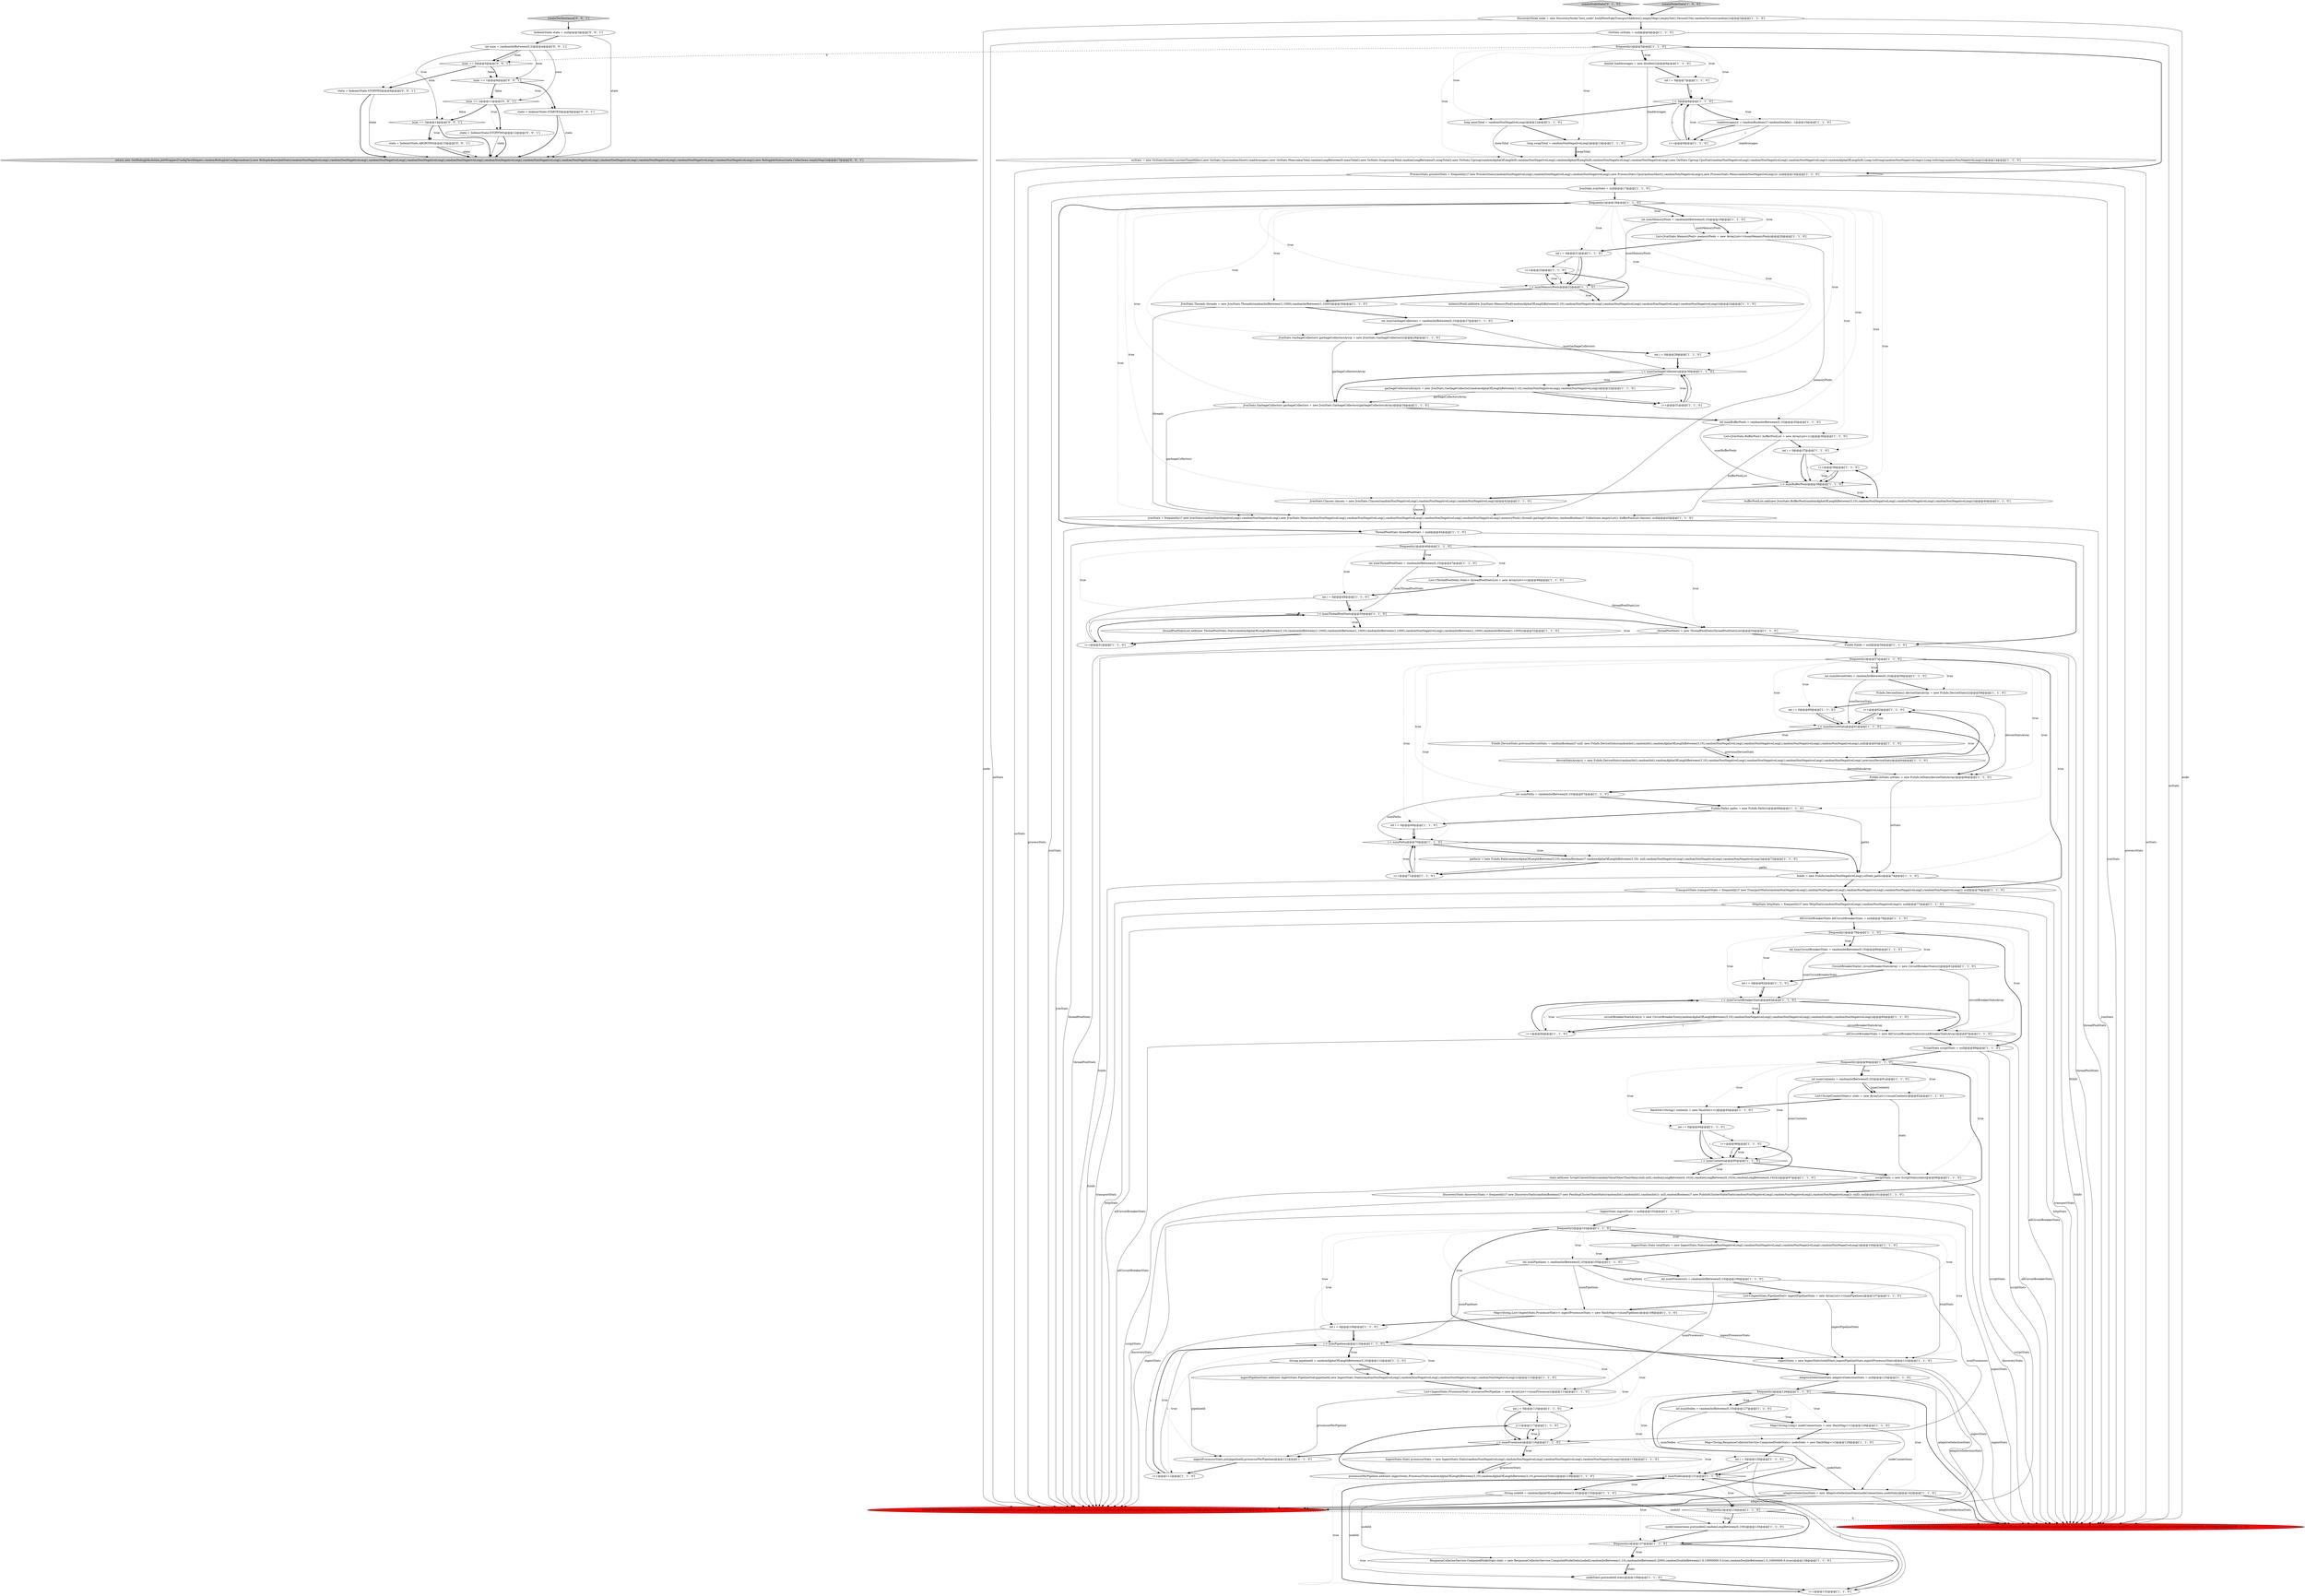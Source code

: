 digraph {
101 [style = filled, label = "i++@@@62@@@['1', '1', '0']", fillcolor = white, shape = ellipse image = "AAA0AAABBB1BBB"];
102 [style = filled, label = "i++@@@23@@@['1', '1', '0']", fillcolor = white, shape = ellipse image = "AAA0AAABBB1BBB"];
21 [style = filled, label = "i++@@@132@@@['1', '1', '0']", fillcolor = white, shape = ellipse image = "AAA0AAABBB1BBB"];
13 [style = filled, label = "CircuitBreakerStats(( circuitBreakerStatsArray = new CircuitBreakerStats((((@@@81@@@['1', '1', '0']", fillcolor = white, shape = ellipse image = "AAA0AAABBB1BBB"];
115 [style = filled, label = "long swapTotal = randomNonNegativeLong()@@@13@@@['1', '1', '0']", fillcolor = white, shape = ellipse image = "AAA0AAABBB1BBB"];
34 [style = filled, label = "long memTotal = randomNonNegativeLong()@@@12@@@['1', '1', '0']", fillcolor = white, shape = ellipse image = "AAA0AAABBB1BBB"];
95 [style = filled, label = "int j = 0@@@115@@@['1', '1', '0']", fillcolor = white, shape = ellipse image = "AAA0AAABBB1BBB"];
58 [style = filled, label = "TransportStats transportStats = frequently()? new TransportStats(randomNonNegativeLong(),randomNonNegativeLong(),randomNonNegativeLong(),randomNonNegativeLong(),randomNonNegativeLong()): null@@@76@@@['1', '1', '0']", fillcolor = white, shape = ellipse image = "AAA0AAABBB1BBB"];
19 [style = filled, label = "int numCircuitBreakerStats = randomIntBetween(0,10)@@@80@@@['1', '1', '0']", fillcolor = white, shape = ellipse image = "AAA0AAABBB1BBB"];
67 [style = filled, label = "int i = 0@@@37@@@['1', '1', '0']", fillcolor = white, shape = ellipse image = "AAA0AAABBB1BBB"];
131 [style = filled, label = "createTestInstance['0', '0', '1']", fillcolor = lightgray, shape = diamond image = "AAA0AAABBB3BBB"];
87 [style = filled, label = "List<JvmStats.MemoryPool> memoryPools = new ArrayList<>(numMemoryPools)@@@20@@@['1', '1', '0']", fillcolor = white, shape = ellipse image = "AAA0AAABBB1BBB"];
52 [style = filled, label = "threadPoolStatsList.add(new ThreadPoolStats.Stats(randomAlphaOfLengthBetween(3,10),randomIntBetween(1,1000),randomIntBetween(1,1000),randomIntBetween(1,1000),randomNonNegativeLong(),randomIntBetween(1,1000),randomIntBetween(1,1000)))@@@52@@@['1', '1', '0']", fillcolor = white, shape = ellipse image = "AAA0AAABBB1BBB"];
73 [style = filled, label = "nodeConnections.put(nodeId,randomLongBetween(0,100))@@@135@@@['1', '1', '0']", fillcolor = white, shape = ellipse image = "AAA0AAABBB1BBB"];
122 [style = filled, label = "return new NodeStats(node,randomNonNegativeLong(),null,osStats,processStats,jvmStats,threadPoolStats,fsInfo,transportStats,httpStats,allCircuitBreakerStats,scriptStats,discoveryStats,ingestStats,adaptiveSelectionStats,null)@@@144@@@['0', '1', '0']", fillcolor = red, shape = ellipse image = "AAA1AAABBB2BBB"];
128 [style = filled, label = "IndexerState state = null@@@3@@@['0', '0', '1']", fillcolor = white, shape = ellipse image = "AAA0AAABBB3BBB"];
75 [style = filled, label = "List<JvmStats.BufferPool> bufferPoolList = new ArrayList<>()@@@36@@@['1', '1', '0']", fillcolor = white, shape = ellipse image = "AAA0AAABBB1BBB"];
123 [style = filled, label = "num == 2@@@11@@@['0', '0', '1']", fillcolor = white, shape = diamond image = "AAA0AAABBB3BBB"];
72 [style = filled, label = "allCircuitBreakerStats = new AllCircuitBreakerStats(circuitBreakerStatsArray)@@@87@@@['1', '1', '0']", fillcolor = white, shape = ellipse image = "AAA0AAABBB1BBB"];
27 [style = filled, label = "int i = 0@@@29@@@['1', '1', '0']", fillcolor = white, shape = ellipse image = "AAA0AAABBB1BBB"];
127 [style = filled, label = "num == 3@@@14@@@['0', '0', '1']", fillcolor = white, shape = diamond image = "AAA0AAABBB3BBB"];
77 [style = filled, label = "i < numDeviceStats@@@61@@@['1', '1', '0']", fillcolor = white, shape = diamond image = "AAA0AAABBB1BBB"];
80 [style = filled, label = "i++@@@39@@@['1', '1', '0']", fillcolor = white, shape = ellipse image = "AAA0AAABBB1BBB"];
70 [style = filled, label = "int numDeviceStats = randomIntBetween(0,10)@@@58@@@['1', '1', '0']", fillcolor = white, shape = ellipse image = "AAA0AAABBB1BBB"];
12 [style = filled, label = "AllCircuitBreakerStats allCircuitBreakerStats = null@@@78@@@['1', '1', '0']", fillcolor = white, shape = ellipse image = "AAA0AAABBB1BBB"];
120 [style = filled, label = "frequently()@@@79@@@['1', '1', '0']", fillcolor = white, shape = diamond image = "AAA0AAABBB1BBB"];
35 [style = filled, label = "int i = 0@@@109@@@['1', '1', '0']", fillcolor = white, shape = ellipse image = "AAA0AAABBB1BBB"];
53 [style = filled, label = "loadAverages(i( = randomBoolean()? randomDouble(): -1@@@10@@@['1', '1', '0']", fillcolor = white, shape = ellipse image = "AAA0AAABBB1BBB"];
126 [style = filled, label = "state = IndexerState.STARTED@@@9@@@['0', '0', '1']", fillcolor = white, shape = ellipse image = "AAA0AAABBB3BBB"];
134 [style = filled, label = "state = IndexerState.STOPPED@@@6@@@['0', '0', '1']", fillcolor = white, shape = ellipse image = "AAA0AAABBB3BBB"];
69 [style = filled, label = "frequently()@@@90@@@['1', '1', '0']", fillcolor = white, shape = diamond image = "AAA0AAABBB1BBB"];
89 [style = filled, label = "bufferPoolList.add(new JvmStats.BufferPool(randomAlphaOfLengthBetween(3,10),randomNonNegativeLong(),randomNonNegativeLong(),randomNonNegativeLong()))@@@40@@@['1', '1', '0']", fillcolor = white, shape = ellipse image = "AAA0AAABBB1BBB"];
14 [style = filled, label = "ingestProcessorStats.put(pipelineId,processorPerPipeline)@@@121@@@['1', '1', '0']", fillcolor = white, shape = ellipse image = "AAA0AAABBB1BBB"];
112 [style = filled, label = "i < numNodes@@@131@@@['1', '1', '0']", fillcolor = white, shape = diamond image = "AAA0AAABBB1BBB"];
2 [style = filled, label = "int numNodes = randomIntBetween(0,10)@@@127@@@['1', '1', '0']", fillcolor = white, shape = ellipse image = "AAA0AAABBB1BBB"];
121 [style = filled, label = "createNodeStats['0', '1', '0']", fillcolor = lightgray, shape = diamond image = "AAA0AAABBB2BBB"];
18 [style = filled, label = "garbageCollectorsArray(i( = new JvmStats.GarbageCollector(randomAlphaOfLengthBetween(3,10),randomNonNegativeLong(),randomNonNegativeLong())@@@32@@@['1', '1', '0']", fillcolor = white, shape = ellipse image = "AAA0AAABBB1BBB"];
76 [style = filled, label = "j++@@@117@@@['1', '1', '0']", fillcolor = white, shape = ellipse image = "AAA0AAABBB1BBB"];
92 [style = filled, label = "int numGarbageCollectors = randomIntBetween(0,10)@@@27@@@['1', '1', '0']", fillcolor = white, shape = ellipse image = "AAA0AAABBB1BBB"];
16 [style = filled, label = "frequently()@@@18@@@['1', '1', '0']", fillcolor = white, shape = diamond image = "AAA0AAABBB1BBB"];
11 [style = filled, label = "FsInfo fsInfo = null@@@56@@@['1', '1', '0']", fillcolor = white, shape = ellipse image = "AAA0AAABBB1BBB"];
5 [style = filled, label = "String nodeId = randomAlphaOfLengthBetween(3,10)@@@133@@@['1', '1', '0']", fillcolor = white, shape = ellipse image = "AAA0AAABBB1BBB"];
50 [style = filled, label = "fsInfo = new FsInfo(randomNonNegativeLong(),ioStats,paths)@@@74@@@['1', '1', '0']", fillcolor = white, shape = ellipse image = "AAA0AAABBB1BBB"];
29 [style = filled, label = "int numBufferPools = randomIntBetween(0,10)@@@35@@@['1', '1', '0']", fillcolor = white, shape = ellipse image = "AAA0AAABBB1BBB"];
104 [style = filled, label = "i++@@@71@@@['1', '1', '0']", fillcolor = white, shape = ellipse image = "AAA0AAABBB1BBB"];
32 [style = filled, label = "int i = 0@@@130@@@['1', '1', '0']", fillcolor = white, shape = ellipse image = "AAA0AAABBB1BBB"];
48 [style = filled, label = "JvmStats.GarbageCollectors garbageCollectors = new JvmStats.GarbageCollectors(garbageCollectorsArray)@@@34@@@['1', '1', '0']", fillcolor = white, shape = ellipse image = "AAA0AAABBB1BBB"];
68 [style = filled, label = "paths(i( = new FsInfo.Path(randomAlphaOfLengthBetween(3,10),randomBoolean()? randomAlphaOfLengthBetween(3,10): null,randomNonNegativeLong(),randomNonNegativeLong(),randomNonNegativeLong())@@@72@@@['1', '1', '0']", fillcolor = white, shape = ellipse image = "AAA0AAABBB1BBB"];
7 [style = filled, label = "DiscoveryNode node = new DiscoveryNode(\"test_node\",buildNewFakeTransportAddress(),emptyMap(),emptySet(),VersionUtils.randomVersion(random()))@@@3@@@['1', '1', '0']", fillcolor = white, shape = ellipse image = "AAA0AAABBB1BBB"];
56 [style = filled, label = "List<IngestStats.PipelineStat> ingestPipelineStats = new ArrayList<>(numPipelines)@@@107@@@['1', '1', '0']", fillcolor = white, shape = ellipse image = "AAA0AAABBB1BBB"];
82 [style = filled, label = "int numThreadPoolStats = randomIntBetween(0,10)@@@47@@@['1', '1', '0']", fillcolor = white, shape = ellipse image = "AAA0AAABBB1BBB"];
93 [style = filled, label = "ingestStats = new IngestStats(totalStats,ingestPipelineStats,ingestProcessorStats)@@@123@@@['1', '1', '0']", fillcolor = white, shape = ellipse image = "AAA0AAABBB1BBB"];
96 [style = filled, label = "i < numThreadPoolStats@@@50@@@['1', '1', '0']", fillcolor = white, shape = diamond image = "AAA0AAABBB1BBB"];
81 [style = filled, label = "processorPerPipeline.add(new IngestStats.ProcessorStat(randomAlphaOfLengthBetween(3,10),randomAlphaOfLengthBetween(3,10),processorStats))@@@119@@@['1', '1', '0']", fillcolor = white, shape = ellipse image = "AAA0AAABBB1BBB"];
40 [style = filled, label = "ProcessStats processStats = frequently()? new ProcessStats(randomNonNegativeLong(),randomNonNegativeLong(),randomNonNegativeLong(),new ProcessStats.Cpu(randomShort(),randomNonNegativeLong()),new ProcessStats.Mem(randomNonNegativeLong())): null@@@16@@@['1', '1', '0']", fillcolor = white, shape = ellipse image = "AAA0AAABBB1BBB"];
91 [style = filled, label = "IngestStats ingestStats = null@@@102@@@['1', '1', '0']", fillcolor = white, shape = ellipse image = "AAA0AAABBB1BBB"];
61 [style = filled, label = "frequently()@@@57@@@['1', '1', '0']", fillcolor = white, shape = diamond image = "AAA0AAABBB1BBB"];
111 [style = filled, label = "HttpStats httpStats = frequently()? new HttpStats(randomNonNegativeLong(),randomNonNegativeLong()): null@@@77@@@['1', '1', '0']", fillcolor = white, shape = ellipse image = "AAA0AAABBB1BBB"];
64 [style = filled, label = "ThreadPoolStats threadPoolStats = null@@@45@@@['1', '1', '0']", fillcolor = white, shape = ellipse image = "AAA0AAABBB1BBB"];
79 [style = filled, label = "FsInfo.DeviceStats(( deviceStatsArray = new FsInfo.DeviceStats((((@@@59@@@['1', '1', '0']", fillcolor = white, shape = ellipse image = "AAA0AAABBB1BBB"];
129 [style = filled, label = "num == 0@@@5@@@['0', '0', '1']", fillcolor = white, shape = diamond image = "AAA0AAABBB3BBB"];
65 [style = filled, label = "int i = 0@@@60@@@['1', '1', '0']", fillcolor = white, shape = ellipse image = "AAA0AAABBB1BBB"];
57 [style = filled, label = "stats.add(new ScriptContextStats(randomValueOtherThanMany(null,null),randomLongBetween(0,1024),randomLongBetween(0,1024),randomLongBetween(0,1024)))@@@97@@@['1', '1', '0']", fillcolor = white, shape = ellipse image = "AAA0AAABBB1BBB"];
36 [style = filled, label = "i < numMemoryPools@@@22@@@['1', '1', '0']", fillcolor = white, shape = diamond image = "AAA0AAABBB1BBB"];
98 [style = filled, label = "JvmStats.GarbageCollector(( garbageCollectorsArray = new JvmStats.GarbageCollector((((@@@28@@@['1', '1', '0']", fillcolor = white, shape = ellipse image = "AAA0AAABBB1BBB"];
113 [style = filled, label = "int i = 0@@@7@@@['1', '1', '0']", fillcolor = white, shape = ellipse image = "AAA0AAABBB1BBB"];
109 [style = filled, label = "DiscoveryStats discoveryStats = frequently()? new DiscoveryStats(randomBoolean()? new PendingClusterStateStats(randomInt(),randomInt(),randomInt()): null,randomBoolean()? new PublishClusterStateStats(randomNonNegativeLong(),randomNonNegativeLong(),randomNonNegativeLong()): null): null@@@101@@@['1', '1', '0']", fillcolor = white, shape = ellipse image = "AAA0AAABBB1BBB"];
55 [style = filled, label = "i < numCircuitBreakerStats@@@83@@@['1', '1', '0']", fillcolor = white, shape = diamond image = "AAA0AAABBB1BBB"];
84 [style = filled, label = "i < numBufferPools@@@38@@@['1', '1', '0']", fillcolor = white, shape = diamond image = "AAA0AAABBB1BBB"];
74 [style = filled, label = "JvmStats.Threads threads = new JvmStats.Threads(randomIntBetween(1,1000),randomIntBetween(1,1000))@@@26@@@['1', '1', '0']", fillcolor = white, shape = ellipse image = "AAA0AAABBB1BBB"];
108 [style = filled, label = "FsInfo.Path(( paths = new FsInfo.Path((((@@@68@@@['1', '1', '0']", fillcolor = white, shape = ellipse image = "AAA0AAABBB1BBB"];
30 [style = filled, label = "frequently()@@@126@@@['1', '1', '0']", fillcolor = white, shape = diamond image = "AAA0AAABBB1BBB"];
106 [style = filled, label = "int i = 0@@@94@@@['1', '1', '0']", fillcolor = white, shape = ellipse image = "AAA0AAABBB1BBB"];
9 [style = filled, label = "List<ScriptContextStats> stats = new ArrayList<>(numContents)@@@92@@@['1', '1', '0']", fillcolor = white, shape = ellipse image = "AAA0AAABBB1BBB"];
25 [style = filled, label = "ResponseCollectorService.ComputedNodeStats stats = new ResponseCollectorService.ComputedNodeStats(nodeId,randomIntBetween(1,10),randomIntBetween(0,2000),randomDoubleBetween(1.0,10000000.0,true),randomDoubleBetween(1.0,10000000.0,true))@@@138@@@['1', '1', '0']", fillcolor = white, shape = ellipse image = "AAA0AAABBB1BBB"];
100 [style = filled, label = "i++@@@31@@@['1', '1', '0']", fillcolor = white, shape = ellipse image = "AAA0AAABBB1BBB"];
110 [style = filled, label = "i++@@@96@@@['1', '1', '0']", fillcolor = white, shape = ellipse image = "AAA0AAABBB1BBB"];
33 [style = filled, label = "i < numContents@@@95@@@['1', '1', '0']", fillcolor = white, shape = diamond image = "AAA0AAABBB1BBB"];
85 [style = filled, label = "int i = 0@@@82@@@['1', '1', '0']", fillcolor = white, shape = ellipse image = "AAA0AAABBB1BBB"];
17 [style = filled, label = "osStats = new OsStats(System.currentTimeMillis(),new OsStats.Cpu(randomShort(),loadAverages),new OsStats.Mem(memTotal,randomLongBetween(0,memTotal)),new OsStats.Swap(swapTotal,randomLongBetween(0,swapTotal)),new OsStats.Cgroup(randomAlphaOfLength(8),randomNonNegativeLong(),randomAlphaOfLength(8),randomNonNegativeLong(),randomNonNegativeLong(),new OsStats.Cgroup.CpuStat(randomNonNegativeLong(),randomNonNegativeLong(),randomNonNegativeLong()),randomAlphaOfLength(8),Long.toString(randomNonNegativeLong()),Long.toString(randomNonNegativeLong())))@@@14@@@['1', '1', '0']", fillcolor = white, shape = ellipse image = "AAA0AAABBB1BBB"];
47 [style = filled, label = "int numMemoryPools = randomIntBetween(0,10)@@@19@@@['1', '1', '0']", fillcolor = white, shape = ellipse image = "AAA0AAABBB1BBB"];
60 [style = filled, label = "HashSet<String> contexts = new HashSet<>()@@@93@@@['1', '1', '0']", fillcolor = white, shape = ellipse image = "AAA0AAABBB1BBB"];
51 [style = filled, label = "int numPaths = randomIntBetween(0,10)@@@67@@@['1', '1', '0']", fillcolor = white, shape = ellipse image = "AAA0AAABBB1BBB"];
38 [style = filled, label = "i < numPipelines@@@110@@@['1', '1', '0']", fillcolor = white, shape = diamond image = "AAA0AAABBB1BBB"];
107 [style = filled, label = "i < numGarbageCollectors@@@30@@@['1', '1', '0']", fillcolor = white, shape = diamond image = "AAA0AAABBB1BBB"];
59 [style = filled, label = "String pipelineId = randomAlphaOfLengthBetween(3,10)@@@112@@@['1', '1', '0']", fillcolor = white, shape = ellipse image = "AAA0AAABBB1BBB"];
118 [style = filled, label = "int numProcessors = randomIntBetween(0,10)@@@106@@@['1', '1', '0']", fillcolor = white, shape = ellipse image = "AAA0AAABBB1BBB"];
116 [style = filled, label = "int i = 0@@@69@@@['1', '1', '0']", fillcolor = white, shape = ellipse image = "AAA0AAABBB1BBB"];
8 [style = filled, label = "threadPoolStats = new ThreadPoolStats(threadPoolStatsList)@@@54@@@['1', '1', '0']", fillcolor = white, shape = ellipse image = "AAA0AAABBB1BBB"];
83 [style = filled, label = "createNodeStats['1', '0', '0']", fillcolor = lightgray, shape = diamond image = "AAA0AAABBB1BBB"];
105 [style = filled, label = "nodeStats.put(nodeId,stats)@@@139@@@['1', '1', '0']", fillcolor = white, shape = ellipse image = "AAA0AAABBB1BBB"];
39 [style = filled, label = "Map<String,Long> nodeConnections = new HashMap<>()@@@128@@@['1', '1', '0']", fillcolor = white, shape = ellipse image = "AAA0AAABBB1BBB"];
4 [style = filled, label = "i++@@@111@@@['1', '1', '0']", fillcolor = white, shape = ellipse image = "AAA0AAABBB1BBB"];
41 [style = filled, label = "frequently()@@@5@@@['1', '1', '0']", fillcolor = white, shape = diamond image = "AAA0AAABBB1BBB"];
133 [style = filled, label = "int num = randomIntBetween(0,3)@@@4@@@['0', '0', '1']", fillcolor = white, shape = ellipse image = "AAA0AAABBB3BBB"];
71 [style = filled, label = "JvmStats jvmStats = null@@@17@@@['1', '1', '0']", fillcolor = white, shape = ellipse image = "AAA0AAABBB1BBB"];
46 [style = filled, label = "return new NodeStats(node,randomNonNegativeLong(),null,osStats,processStats,jvmStats,threadPoolStats,fsInfo,transportStats,httpStats,allCircuitBreakerStats,scriptStats,discoveryStats,ingestStats,adaptiveSelectionStats)@@@144@@@['1', '0', '0']", fillcolor = red, shape = ellipse image = "AAA1AAABBB1BBB"];
54 [style = filled, label = "ingestPipelineStats.add(new IngestStats.PipelineStat(pipelineId,new IngestStats.Stats(randomNonNegativeLong(),randomNonNegativeLong(),randomNonNegativeLong(),randomNonNegativeLong())))@@@113@@@['1', '1', '0']", fillcolor = white, shape = ellipse image = "AAA0AAABBB1BBB"];
3 [style = filled, label = "i++@@@9@@@['1', '1', '0']", fillcolor = white, shape = ellipse image = "AAA0AAABBB1BBB"];
117 [style = filled, label = "int i = 0@@@21@@@['1', '1', '0']", fillcolor = white, shape = ellipse image = "AAA0AAABBB1BBB"];
43 [style = filled, label = "frequently()@@@137@@@['1', '1', '0']", fillcolor = white, shape = diamond image = "AAA0AAABBB1BBB"];
6 [style = filled, label = "i++@@@84@@@['1', '1', '0']", fillcolor = white, shape = ellipse image = "AAA0AAABBB1BBB"];
44 [style = filled, label = "i++@@@51@@@['1', '1', '0']", fillcolor = white, shape = ellipse image = "AAA0AAABBB1BBB"];
86 [style = filled, label = "OsStats osStats = null@@@4@@@['1', '1', '0']", fillcolor = white, shape = ellipse image = "AAA0AAABBB1BBB"];
66 [style = filled, label = "i < 3@@@8@@@['1', '1', '0']", fillcolor = white, shape = diamond image = "AAA0AAABBB1BBB"];
15 [style = filled, label = "List<ThreadPoolStats.Stats> threadPoolStatsList = new ArrayList<>()@@@48@@@['1', '1', '0']", fillcolor = white, shape = ellipse image = "AAA0AAABBB1BBB"];
124 [style = filled, label = "state = IndexerState.ABORTING@@@15@@@['0', '0', '1']", fillcolor = white, shape = ellipse image = "AAA0AAABBB3BBB"];
88 [style = filled, label = "adaptiveSelectionStats = new AdaptiveSelectionStats(nodeConnections,nodeStats)@@@142@@@['1', '1', '0']", fillcolor = white, shape = ellipse image = "AAA0AAABBB1BBB"];
90 [style = filled, label = "jvmStats = frequently()? new JvmStats(randomNonNegativeLong(),randomNonNegativeLong(),new JvmStats.Mem(randomNonNegativeLong(),randomNonNegativeLong(),randomNonNegativeLong(),randomNonNegativeLong(),randomNonNegativeLong(),memoryPools),threads,garbageCollectors,randomBoolean()? Collections.emptyList(): bufferPoolList,classes): null@@@43@@@['1', '1', '0']", fillcolor = white, shape = ellipse image = "AAA0AAABBB1BBB"];
103 [style = filled, label = "List<IngestStats.ProcessorStat> processorPerPipeline = new ArrayList<>(numProcessors)@@@114@@@['1', '1', '0']", fillcolor = white, shape = ellipse image = "AAA0AAABBB1BBB"];
31 [style = filled, label = "frequently()@@@134@@@['1', '1', '0']", fillcolor = white, shape = diamond image = "AAA0AAABBB1BBB"];
28 [style = filled, label = "int numPipelines = randomIntBetween(0,10)@@@105@@@['1', '1', '0']", fillcolor = white, shape = ellipse image = "AAA0AAABBB1BBB"];
94 [style = filled, label = "double loadAverages = new double((((@@@6@@@['1', '1', '0']", fillcolor = white, shape = ellipse image = "AAA0AAABBB1BBB"];
20 [style = filled, label = "Map<String,List<IngestStats.ProcessorStat>> ingestProcessorStats = new HashMap<>(numPipelines)@@@108@@@['1', '1', '0']", fillcolor = white, shape = ellipse image = "AAA0AAABBB1BBB"];
23 [style = filled, label = "j < numProcessors@@@116@@@['1', '1', '0']", fillcolor = white, shape = diamond image = "AAA0AAABBB1BBB"];
63 [style = filled, label = "frequently()@@@103@@@['1', '1', '0']", fillcolor = white, shape = diamond image = "AAA0AAABBB1BBB"];
0 [style = filled, label = "FsInfo.IoStats ioStats = new FsInfo.IoStats(deviceStatsArray)@@@66@@@['1', '1', '0']", fillcolor = white, shape = ellipse image = "AAA0AAABBB1BBB"];
42 [style = filled, label = "ScriptStats scriptStats = null@@@89@@@['1', '1', '0']", fillcolor = white, shape = ellipse image = "AAA0AAABBB1BBB"];
45 [style = filled, label = "memoryPools.add(new JvmStats.MemoryPool(randomAlphaOfLengthBetween(3,10),randomNonNegativeLong(),randomNonNegativeLong(),randomNonNegativeLong(),randomNonNegativeLong()))@@@24@@@['1', '1', '0']", fillcolor = white, shape = ellipse image = "AAA0AAABBB1BBB"];
24 [style = filled, label = "Map<String,ResponseCollectorService.ComputedNodeStats> nodeStats = new HashMap<>()@@@129@@@['1', '1', '0']", fillcolor = white, shape = ellipse image = "AAA0AAABBB1BBB"];
1 [style = filled, label = "AdaptiveSelectionStats adaptiveSelectionStats = null@@@125@@@['1', '1', '0']", fillcolor = white, shape = ellipse image = "AAA0AAABBB1BBB"];
99 [style = filled, label = "IngestStats.Stats processorStats = new IngestStats.Stats(randomNonNegativeLong(),randomNonNegativeLong(),randomNonNegativeLong(),randomNonNegativeLong())@@@118@@@['1', '1', '0']", fillcolor = white, shape = ellipse image = "AAA0AAABBB1BBB"];
49 [style = filled, label = "IngestStats.Stats totalStats = new IngestStats.Stats(randomNonNegativeLong(),randomNonNegativeLong(),randomNonNegativeLong(),randomNonNegativeLong())@@@104@@@['1', '1', '0']", fillcolor = white, shape = ellipse image = "AAA0AAABBB1BBB"];
114 [style = filled, label = "circuitBreakerStatsArray(i( = new CircuitBreakerStats(randomAlphaOfLengthBetween(3,10),randomNonNegativeLong(),randomNonNegativeLong(),randomDouble(),randomNonNegativeLong())@@@85@@@['1', '1', '0']", fillcolor = white, shape = ellipse image = "AAA0AAABBB1BBB"];
78 [style = filled, label = "i < numPaths@@@70@@@['1', '1', '0']", fillcolor = white, shape = diamond image = "AAA0AAABBB1BBB"];
37 [style = filled, label = "frequently()@@@46@@@['1', '1', '0']", fillcolor = white, shape = diamond image = "AAA0AAABBB1BBB"];
62 [style = filled, label = "scriptStats = new ScriptStats(stats)@@@99@@@['1', '1', '0']", fillcolor = white, shape = ellipse image = "AAA0AAABBB1BBB"];
22 [style = filled, label = "int i = 0@@@49@@@['1', '1', '0']", fillcolor = white, shape = ellipse image = "AAA0AAABBB1BBB"];
26 [style = filled, label = "FsInfo.DeviceStats previousDeviceStats = randomBoolean()? null: new FsInfo.DeviceStats(randomInt(),randomInt(),randomAlphaOfLengthBetween(3,10),randomNonNegativeLong(),randomNonNegativeLong(),randomNonNegativeLong(),randomNonNegativeLong(),null)@@@63@@@['1', '1', '0']", fillcolor = white, shape = ellipse image = "AAA0AAABBB1BBB"];
132 [style = filled, label = "return new GetRollupJobsAction.JobWrapper(ConfigTestHelpers.randomRollupJobConfig(random()),new RollupIndexerJobStats(randomNonNegativeLong(),randomNonNegativeLong(),randomNonNegativeLong(),randomNonNegativeLong(),randomNonNegativeLong(),randomNonNegativeLong(),randomNonNegativeLong(),randomNonNegativeLong(),randomNonNegativeLong(),randomNonNegativeLong(),randomNonNegativeLong(),randomNonNegativeLong()),new RollupJobStatus(state,Collections.emptyMap()))@@@17@@@['0', '0', '1']", fillcolor = lightgray, shape = ellipse image = "AAA0AAABBB3BBB"];
10 [style = filled, label = "int numContents = randomIntBetween(0,20)@@@91@@@['1', '1', '0']", fillcolor = white, shape = ellipse image = "AAA0AAABBB1BBB"];
119 [style = filled, label = "deviceStatsArray(i( = new FsInfo.DeviceStats(randomInt(),randomInt(),randomAlphaOfLengthBetween(3,10),randomNonNegativeLong(),randomNonNegativeLong(),randomNonNegativeLong(),randomNonNegativeLong(),previousDeviceStats)@@@64@@@['1', '1', '0']", fillcolor = white, shape = ellipse image = "AAA0AAABBB1BBB"];
125 [style = filled, label = "num == 1@@@8@@@['0', '0', '1']", fillcolor = white, shape = diamond image = "AAA0AAABBB3BBB"];
130 [style = filled, label = "state = IndexerState.STOPPING@@@12@@@['0', '0', '1']", fillcolor = white, shape = ellipse image = "AAA0AAABBB3BBB"];
97 [style = filled, label = "JvmStats.Classes classes = new JvmStats.Classes(randomNonNegativeLong(),randomNonNegativeLong(),randomNonNegativeLong())@@@42@@@['1', '1', '0']", fillcolor = white, shape = ellipse image = "AAA0AAABBB1BBB"];
37->11 [style = bold, label=""];
1->46 [style = solid, label="adaptiveSelectionStats"];
61->50 [style = dotted, label="true"];
12->46 [style = solid, label="allCircuitBreakerStats"];
24->32 [style = bold, label=""];
51->108 [style = bold, label=""];
58->111 [style = bold, label=""];
130->132 [style = solid, label="state"];
91->63 [style = bold, label=""];
112->5 [style = dotted, label="true"];
56->93 [style = solid, label="ingestPipelineStats"];
75->90 [style = solid, label="bufferPoolList"];
114->6 [style = solid, label="i"];
125->126 [style = dotted, label="true"];
17->122 [style = solid, label="osStats"];
30->46 [style = bold, label=""];
32->112 [style = solid, label="i"];
51->78 [style = solid, label="numPaths"];
32->112 [style = bold, label=""];
96->52 [style = dotted, label="true"];
59->54 [style = bold, label=""];
92->98 [style = bold, label=""];
73->43 [style = bold, label=""];
120->19 [style = bold, label=""];
1->122 [style = solid, label="adaptiveSelectionStats"];
88->122 [style = solid, label="adaptiveSelectionStats"];
67->84 [style = bold, label=""];
94->17 [style = solid, label="loadAverages"];
127->132 [style = bold, label=""];
113->66 [style = solid, label="i"];
23->14 [style = bold, label=""];
66->34 [style = bold, label=""];
119->101 [style = solid, label="i"];
24->88 [style = solid, label="nodeStats"];
8->46 [style = solid, label="threadPoolStats"];
36->45 [style = dotted, label="true"];
125->123 [style = bold, label=""];
84->97 [style = bold, label=""];
86->46 [style = solid, label="osStats"];
112->31 [style = dotted, label="true"];
44->96 [style = solid, label="i"];
38->23 [style = dotted, label="true"];
21->112 [style = bold, label=""];
76->23 [style = solid, label="j"];
27->107 [style = solid, label="i"];
113->66 [style = bold, label=""];
95->23 [style = solid, label="j"];
86->41 [style = bold, label=""];
5->25 [style = solid, label="nodeId"];
30->112 [style = dotted, label="true"];
53->17 [style = solid, label="loadAverages"];
91->46 [style = solid, label="ingestStats"];
16->90 [style = dotted, label="true"];
96->52 [style = bold, label=""];
61->78 [style = dotted, label="true"];
33->57 [style = bold, label=""];
88->122 [style = bold, label=""];
67->84 [style = solid, label="i"];
40->46 [style = solid, label="processStats"];
37->15 [style = dotted, label="true"];
68->50 [style = solid, label="paths"];
129->125 [style = dotted, label="false"];
116->78 [style = bold, label=""];
71->16 [style = bold, label=""];
59->54 [style = solid, label="pipelineId"];
7->122 [style = solid, label="node"];
12->122 [style = solid, label="allCircuitBreakerStats"];
41->34 [style = dotted, label="true"];
127->124 [style = dotted, label="true"];
16->87 [style = dotted, label="true"];
108->116 [style = bold, label=""];
63->49 [style = dotted, label="true"];
4->38 [style = solid, label="i"];
47->36 [style = solid, label="numMemoryPools"];
69->106 [style = dotted, label="true"];
31->43 [style = bold, label=""];
66->53 [style = dotted, label="true"];
98->27 [style = bold, label=""];
69->10 [style = bold, label=""];
16->74 [style = dotted, label="true"];
16->29 [style = dotted, label="true"];
77->101 [style = dotted, label="true"];
75->67 [style = bold, label=""];
16->47 [style = bold, label=""];
23->99 [style = bold, label=""];
63->49 [style = bold, label=""];
46->122 [style = dashed, label="0"];
10->33 [style = solid, label="numContents"];
120->72 [style = dotted, label="true"];
96->44 [style = dotted, label="true"];
120->55 [style = dotted, label="true"];
117->102 [style = solid, label="i"];
63->20 [style = dotted, label="true"];
45->102 [style = bold, label=""];
20->93 [style = solid, label="ingestProcessorStats"];
18->100 [style = solid, label="i"];
65->77 [style = solid, label="i"];
90->122 [style = solid, label="jvmStats"];
25->105 [style = solid, label="stats"];
109->91 [style = bold, label=""];
109->122 [style = solid, label="discoveryStats"];
0->51 [style = bold, label=""];
22->44 [style = solid, label="i"];
72->46 [style = solid, label="allCircuitBreakerStats"];
56->20 [style = bold, label=""];
39->88 [style = solid, label="nodeConnections"];
16->67 [style = dotted, label="true"];
55->72 [style = bold, label=""];
101->77 [style = bold, label=""];
38->93 [style = bold, label=""];
7->86 [style = bold, label=""];
58->46 [style = solid, label="transportStats"];
120->13 [style = dotted, label="true"];
16->64 [style = bold, label=""];
67->80 [style = solid, label="i"];
123->127 [style = bold, label=""];
69->10 [style = dotted, label="true"];
61->70 [style = dotted, label="true"];
84->89 [style = bold, label=""];
78->68 [style = dotted, label="true"];
124->132 [style = solid, label="state"];
108->50 [style = solid, label="paths"];
61->51 [style = dotted, label="true"];
70->79 [style = bold, label=""];
118->23 [style = solid, label="numProcessors"];
69->62 [style = dotted, label="true"];
25->105 [style = bold, label=""];
30->39 [style = dotted, label="true"];
129->134 [style = dotted, label="true"];
34->17 [style = solid, label="memTotal"];
11->46 [style = solid, label="fsInfo"];
41->17 [style = dotted, label="true"];
61->79 [style = dotted, label="true"];
5->105 [style = solid, label="nodeId"];
114->72 [style = solid, label="circuitBreakerStatsArray"];
4->38 [style = bold, label=""];
38->95 [style = dotted, label="true"];
112->21 [style = dotted, label="true"];
63->1 [style = bold, label=""];
123->130 [style = dotted, label="true"];
55->114 [style = bold, label=""];
127->124 [style = bold, label=""];
89->80 [style = bold, label=""];
47->87 [style = bold, label=""];
107->100 [style = dotted, label="true"];
105->21 [style = bold, label=""];
78->50 [style = bold, label=""];
2->39 [style = bold, label=""];
133->129 [style = bold, label=""];
77->119 [style = dotted, label="true"];
118->103 [style = solid, label="numProcessors"];
28->118 [style = bold, label=""];
128->133 [style = bold, label=""];
126->132 [style = solid, label="state"];
61->0 [style = dotted, label="true"];
69->60 [style = dotted, label="true"];
47->87 [style = solid, label="numMemoryPools"];
11->122 [style = solid, label="fsInfo"];
61->70 [style = bold, label=""];
64->122 [style = solid, label="threadPoolStats"];
78->68 [style = bold, label=""];
71->122 [style = solid, label="jvmStats"];
14->4 [style = bold, label=""];
102->36 [style = solid, label="i"];
36->102 [style = dotted, label="true"];
50->58 [style = bold, label=""];
16->36 [style = dotted, label="true"];
17->40 [style = bold, label=""];
49->28 [style = bold, label=""];
95->76 [style = solid, label="j"];
112->43 [style = dotted, label="true"];
65->77 [style = bold, label=""];
129->125 [style = bold, label=""];
30->88 [style = dotted, label="true"];
62->109 [style = bold, label=""];
17->46 [style = solid, label="osStats"];
6->55 [style = bold, label=""];
74->90 [style = solid, label="threads"];
16->84 [style = dotted, label="true"];
30->122 [style = bold, label=""];
9->62 [style = solid, label="stats"];
119->101 [style = bold, label=""];
42->46 [style = solid, label="scriptStats"];
16->27 [style = dotted, label="true"];
16->75 [style = dotted, label="true"];
37->82 [style = dotted, label="true"];
35->38 [style = solid, label="i"];
63->28 [style = dotted, label="true"];
97->90 [style = bold, label=""];
114->6 [style = bold, label=""];
37->96 [style = dotted, label="true"];
85->55 [style = solid, label="i"];
69->109 [style = bold, label=""];
128->132 [style = solid, label="state"];
69->33 [style = dotted, label="true"];
33->62 [style = bold, label=""];
22->96 [style = bold, label=""];
30->24 [style = dotted, label="true"];
26->119 [style = bold, label=""];
33->110 [style = dotted, label="true"];
38->59 [style = dotted, label="true"];
117->36 [style = solid, label="i"];
62->46 [style = solid, label="scriptStats"];
77->26 [style = dotted, label="true"];
117->36 [style = bold, label=""];
111->12 [style = bold, label=""];
36->74 [style = bold, label=""];
61->108 [style = dotted, label="true"];
20->35 [style = bold, label=""];
98->48 [style = solid, label="garbageCollectorsArray"];
26->119 [style = solid, label="previousDeviceStats"];
31->73 [style = bold, label=""];
103->95 [style = bold, label=""];
68->104 [style = bold, label=""];
48->29 [style = bold, label=""];
23->99 [style = dotted, label="true"];
112->88 [style = bold, label=""];
37->82 [style = bold, label=""];
1->30 [style = bold, label=""];
74->92 [style = bold, label=""];
61->65 [style = dotted, label="true"];
58->122 [style = solid, label="transportStats"];
16->107 [style = dotted, label="true"];
121->7 [style = bold, label=""];
13->85 [style = bold, label=""];
28->20 [style = solid, label="numPipelines"];
92->107 [style = solid, label="numGarbageCollectors"];
129->134 [style = bold, label=""];
35->38 [style = bold, label=""];
116->78 [style = solid, label="i"];
40->122 [style = solid, label="processStats"];
16->47 [style = dotted, label="true"];
19->55 [style = solid, label="numCircuitBreakerStats"];
8->11 [style = bold, label=""];
21->112 [style = solid, label="i"];
90->64 [style = bold, label=""];
60->106 [style = bold, label=""];
63->56 [style = dotted, label="true"];
33->57 [style = dotted, label="true"];
133->123 [style = solid, label="num"];
16->98 [style = dotted, label="true"];
106->110 [style = solid, label="i"];
125->123 [style = dotted, label="false"];
38->4 [style = dotted, label="true"];
41->94 [style = dotted, label="true"];
120->85 [style = dotted, label="true"];
96->8 [style = bold, label=""];
104->78 [style = bold, label=""];
71->46 [style = solid, label="jvmStats"];
88->46 [style = bold, label=""];
72->122 [style = solid, label="allCircuitBreakerStats"];
19->13 [style = bold, label=""];
0->50 [style = solid, label="ioStats"];
30->32 [style = dotted, label="true"];
133->129 [style = solid, label="num"];
84->80 [style = dotted, label="true"];
111->46 [style = solid, label="httpStats"];
112->5 [style = bold, label=""];
63->38 [style = dotted, label="true"];
123->127 [style = dotted, label="false"];
133->127 [style = solid, label="num"];
38->59 [style = bold, label=""];
38->54 [style = dotted, label="true"];
93->46 [style = solid, label="ingestStats"];
54->103 [style = bold, label=""];
3->66 [style = solid, label="i"];
134->132 [style = bold, label=""];
83->7 [style = bold, label=""];
70->77 [style = solid, label="numDeviceStats"];
41->115 [style = dotted, label="true"];
82->96 [style = solid, label="numThreadPoolStats"];
64->37 [style = bold, label=""];
40->71 [style = bold, label=""];
115->17 [style = bold, label=""];
86->122 [style = solid, label="osStats"];
102->36 [style = bold, label=""];
93->122 [style = solid, label="ingestStats"];
63->93 [style = dotted, label="true"];
55->6 [style = dotted, label="true"];
28->56 [style = solid, label="numPipelines"];
22->96 [style = solid, label="i"];
44->96 [style = bold, label=""];
53->3 [style = solid, label="i"];
48->90 [style = solid, label="garbageCollectors"];
120->19 [style = dotted, label="true"];
107->18 [style = dotted, label="true"];
66->53 [style = bold, label=""];
72->42 [style = bold, label=""];
41->94 [style = bold, label=""];
80->84 [style = solid, label="i"];
57->110 [style = bold, label=""];
62->122 [style = solid, label="scriptStats"];
134->132 [style = solid, label="state"];
5->31 [style = bold, label=""];
35->4 [style = solid, label="i"];
55->114 [style = dotted, label="true"];
84->89 [style = dotted, label="true"];
61->116 [style = dotted, label="true"];
43->105 [style = dotted, label="true"];
30->2 [style = bold, label=""];
43->25 [style = bold, label=""];
38->103 [style = dotted, label="true"];
52->44 [style = bold, label=""];
18->100 [style = bold, label=""];
50->46 [style = solid, label="fsInfo"];
80->84 [style = bold, label=""];
38->14 [style = dotted, label="true"];
68->104 [style = solid, label="i"];
115->17 [style = solid, label="swapTotal"];
91->122 [style = solid, label="ingestStats"];
39->24 [style = bold, label=""];
9->60 [style = bold, label=""];
94->113 [style = bold, label=""];
119->0 [style = solid, label="deviceStatsArray"];
12->120 [style = bold, label=""];
100->107 [style = bold, label=""];
34->115 [style = bold, label=""];
30->2 [style = dotted, label="true"];
59->14 [style = solid, label="pipelineId"];
3->66 [style = bold, label=""];
131->128 [style = bold, label=""];
79->0 [style = solid, label="deviceStatsArray"];
13->72 [style = solid, label="circuitBreakerStatsArray"];
100->107 [style = solid, label="i"];
61->77 [style = dotted, label="true"];
32->21 [style = solid, label="i"];
99->81 [style = solid, label="processorStats"];
118->56 [style = bold, label=""];
95->23 [style = bold, label=""];
107->48 [style = bold, label=""];
103->14 [style = solid, label="processorPerPipeline"];
85->55 [style = bold, label=""];
37->8 [style = dotted, label="true"];
27->107 [style = bold, label=""];
76->23 [style = bold, label=""];
43->25 [style = dotted, label="true"];
99->81 [style = bold, label=""];
107->18 [style = bold, label=""];
66->3 [style = dotted, label="true"];
11->61 [style = bold, label=""];
90->46 [style = solid, label="jvmStats"];
97->90 [style = solid, label="classes"];
29->84 [style = solid, label="numBufferPools"];
106->33 [style = bold, label=""];
69->9 [style = dotted, label="true"];
64->46 [style = solid, label="threadPoolStats"];
87->90 [style = solid, label="memoryPools"];
133->125 [style = solid, label="num"];
23->76 [style = dotted, label="true"];
23->81 [style = dotted, label="true"];
104->78 [style = solid, label="i"];
16->48 [style = dotted, label="true"];
78->104 [style = dotted, label="true"];
28->38 [style = solid, label="numPipelines"];
50->122 [style = solid, label="fsInfo"];
87->117 [style = bold, label=""];
63->118 [style = dotted, label="true"];
110->33 [style = solid, label="i"];
41->66 [style = dotted, label="true"];
106->33 [style = solid, label="i"];
15->8 [style = solid, label="threadPoolStatsList"];
5->73 [style = solid, label="nodeId"];
41->129 [style = dashed, label="0"];
79->65 [style = bold, label=""];
15->22 [style = bold, label=""];
49->93 [style = solid, label="totalStats"];
42->122 [style = solid, label="scriptStats"];
2->112 [style = solid, label="numNodes"];
77->26 [style = bold, label=""];
18->48 [style = solid, label="garbageCollectorsArray"];
16->117 [style = dotted, label="true"];
41->40 [style = bold, label=""];
88->46 [style = solid, label="adaptiveSelectionStats"];
125->126 [style = bold, label=""];
37->22 [style = dotted, label="true"];
16->92 [style = dotted, label="true"];
10->9 [style = solid, label="numContents"];
10->9 [style = bold, label=""];
16->97 [style = dotted, label="true"];
130->132 [style = bold, label=""];
123->130 [style = bold, label=""];
43->21 [style = bold, label=""];
29->75 [style = bold, label=""];
111->122 [style = solid, label="httpStats"];
31->73 [style = dotted, label="true"];
93->1 [style = bold, label=""];
53->3 [style = bold, label=""];
124->132 [style = bold, label=""];
8->122 [style = solid, label="threadPoolStats"];
63->35 [style = dotted, label="true"];
101->77 [style = solid, label="i"];
77->0 [style = bold, label=""];
61->58 [style = bold, label=""];
110->33 [style = bold, label=""];
6->55 [style = solid, label="i"];
42->69 [style = bold, label=""];
7->46 [style = solid, label="node"];
41->113 [style = dotted, label="true"];
81->76 [style = bold, label=""];
126->132 [style = bold, label=""];
120->42 [style = bold, label=""];
36->45 [style = bold, label=""];
82->15 [style = bold, label=""];
109->46 [style = solid, label="discoveryStats"];
}
